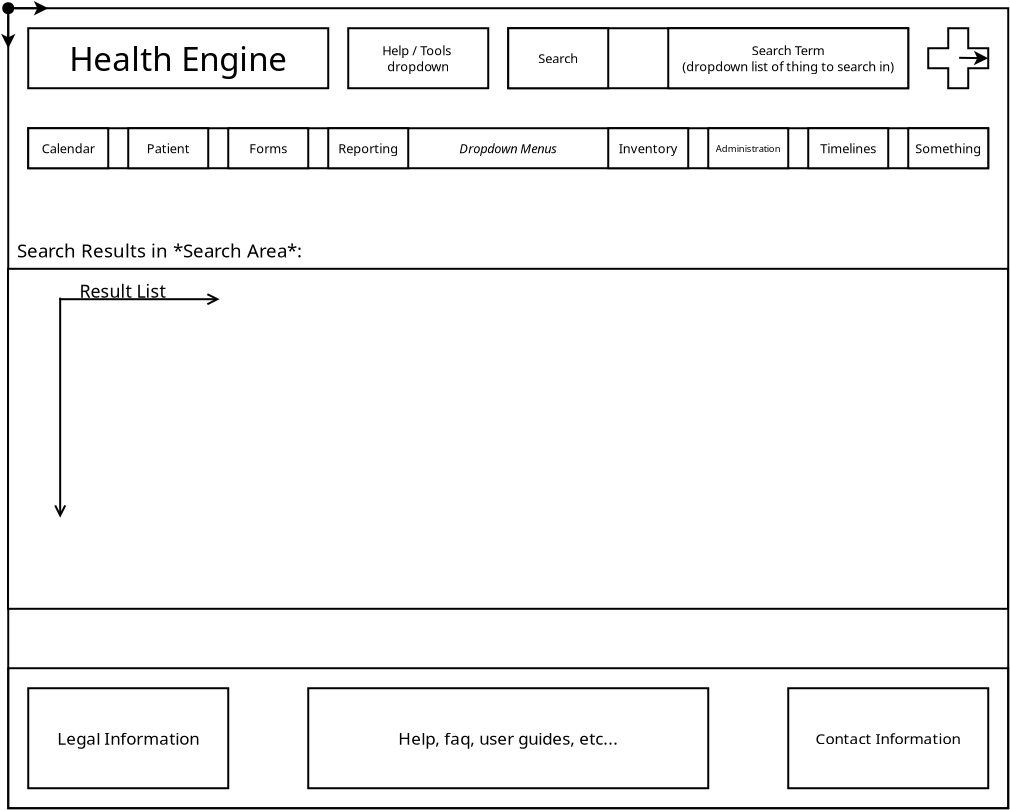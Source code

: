 <?xml version="1.0" encoding="UTF-8"?>
<dia:diagram xmlns:dia="http://www.lysator.liu.se/~alla/dia/">
  <dia:layer name="Background" visible="true" active="true">
    <dia:object type="Standard - Box" version="0" id="O0">
      <dia:attribute name="obj_pos">
        <dia:point val="6.147,2.972"/>
      </dia:attribute>
      <dia:attribute name="obj_bb">
        <dia:rectangle val="6.097,2.922;56.196,43.021"/>
      </dia:attribute>
      <dia:attribute name="elem_corner">
        <dia:point val="6.147,2.972"/>
      </dia:attribute>
      <dia:attribute name="elem_width">
        <dia:real val="50"/>
      </dia:attribute>
      <dia:attribute name="elem_height">
        <dia:real val="40"/>
      </dia:attribute>
      <dia:attribute name="border_width">
        <dia:real val="0.099"/>
      </dia:attribute>
      <dia:attribute name="show_background">
        <dia:boolean val="false"/>
      </dia:attribute>
    </dia:object>
    <dia:group>
      <dia:object type="Standard - Box" version="0" id="O1">
        <dia:attribute name="obj_pos">
          <dia:point val="6.147,35.972"/>
        </dia:attribute>
        <dia:attribute name="obj_bb">
          <dia:rectangle val="6.097,35.922;56.196,43.021"/>
        </dia:attribute>
        <dia:attribute name="elem_corner">
          <dia:point val="6.147,35.972"/>
        </dia:attribute>
        <dia:attribute name="elem_width">
          <dia:real val="50"/>
        </dia:attribute>
        <dia:attribute name="elem_height">
          <dia:real val="7"/>
        </dia:attribute>
        <dia:attribute name="border_width">
          <dia:real val="0.099"/>
        </dia:attribute>
        <dia:attribute name="show_background">
          <dia:boolean val="false"/>
        </dia:attribute>
      </dia:object>
      <dia:object type="Standard - Box" version="0" id="O2">
        <dia:attribute name="obj_pos">
          <dia:point val="7.147,36.972"/>
        </dia:attribute>
        <dia:attribute name="obj_bb">
          <dia:rectangle val="7.097,36.922;17.197,42.022"/>
        </dia:attribute>
        <dia:attribute name="elem_corner">
          <dia:point val="7.147,36.972"/>
        </dia:attribute>
        <dia:attribute name="elem_width">
          <dia:real val="10"/>
        </dia:attribute>
        <dia:attribute name="elem_height">
          <dia:real val="5"/>
        </dia:attribute>
        <dia:attribute name="show_background">
          <dia:boolean val="true"/>
        </dia:attribute>
      </dia:object>
      <dia:object type="Standard - Box" version="0" id="O3">
        <dia:attribute name="obj_pos">
          <dia:point val="21.147,36.972"/>
        </dia:attribute>
        <dia:attribute name="obj_bb">
          <dia:rectangle val="21.097,36.922;41.197,42.022"/>
        </dia:attribute>
        <dia:attribute name="elem_corner">
          <dia:point val="21.147,36.972"/>
        </dia:attribute>
        <dia:attribute name="elem_width">
          <dia:real val="20"/>
        </dia:attribute>
        <dia:attribute name="elem_height">
          <dia:real val="5"/>
        </dia:attribute>
        <dia:attribute name="show_background">
          <dia:boolean val="true"/>
        </dia:attribute>
      </dia:object>
      <dia:object type="Standard - Box" version="0" id="O4">
        <dia:attribute name="obj_pos">
          <dia:point val="45.147,36.972"/>
        </dia:attribute>
        <dia:attribute name="obj_bb">
          <dia:rectangle val="45.097,36.922;55.197,42.022"/>
        </dia:attribute>
        <dia:attribute name="elem_corner">
          <dia:point val="45.147,36.972"/>
        </dia:attribute>
        <dia:attribute name="elem_width">
          <dia:real val="10"/>
        </dia:attribute>
        <dia:attribute name="elem_height">
          <dia:real val="5"/>
        </dia:attribute>
        <dia:attribute name="show_background">
          <dia:boolean val="true"/>
        </dia:attribute>
      </dia:object>
      <dia:object type="Standard - Text" version="1" id="O5">
        <dia:attribute name="obj_pos">
          <dia:point val="50.147,39.472"/>
        </dia:attribute>
        <dia:attribute name="obj_bb">
          <dia:rectangle val="46.322,39.027;53.972,39.917"/>
        </dia:attribute>
        <dia:attribute name="text">
          <dia:composite type="text">
            <dia:attribute name="string">
              <dia:string>#Contact Information#</dia:string>
            </dia:attribute>
            <dia:attribute name="font">
              <dia:font family="sans" style="0" name="Helvetica"/>
            </dia:attribute>
            <dia:attribute name="height">
              <dia:real val="0.955"/>
            </dia:attribute>
            <dia:attribute name="pos">
              <dia:point val="50.147,39.737"/>
            </dia:attribute>
            <dia:attribute name="color">
              <dia:color val="#000000"/>
            </dia:attribute>
            <dia:attribute name="alignment">
              <dia:enum val="1"/>
            </dia:attribute>
          </dia:composite>
        </dia:attribute>
        <dia:attribute name="valign">
          <dia:enum val="2"/>
        </dia:attribute>
        <dia:connections>
          <dia:connection handle="0" to="O4" connection="8"/>
        </dia:connections>
      </dia:object>
      <dia:object type="Standard - Text" version="1" id="O6">
        <dia:attribute name="obj_pos">
          <dia:point val="31.147,39.472"/>
        </dia:attribute>
        <dia:attribute name="obj_bb">
          <dia:rectangle val="25.152,38.977;37.142,39.967"/>
        </dia:attribute>
        <dia:attribute name="text">
          <dia:composite type="text">
            <dia:attribute name="string">
              <dia:string>#Help, faq, user guides, etc...#</dia:string>
            </dia:attribute>
            <dia:attribute name="font">
              <dia:font family="sans" style="0" name="Helvetica"/>
            </dia:attribute>
            <dia:attribute name="height">
              <dia:real val="1.061"/>
            </dia:attribute>
            <dia:attribute name="pos">
              <dia:point val="31.147,39.767"/>
            </dia:attribute>
            <dia:attribute name="color">
              <dia:color val="#000000"/>
            </dia:attribute>
            <dia:attribute name="alignment">
              <dia:enum val="1"/>
            </dia:attribute>
          </dia:composite>
        </dia:attribute>
        <dia:attribute name="valign">
          <dia:enum val="2"/>
        </dia:attribute>
        <dia:connections>
          <dia:connection handle="0" to="O3" connection="8"/>
        </dia:connections>
      </dia:object>
      <dia:object type="Standard - Text" version="1" id="O7">
        <dia:attribute name="obj_pos">
          <dia:point val="12.147,39.472"/>
        </dia:attribute>
        <dia:attribute name="obj_bb">
          <dia:rectangle val="8.417,38.977;15.877,39.967"/>
        </dia:attribute>
        <dia:attribute name="text">
          <dia:composite type="text">
            <dia:attribute name="string">
              <dia:string>#Legal Information#</dia:string>
            </dia:attribute>
            <dia:attribute name="font">
              <dia:font family="sans" style="0" name="Helvetica"/>
            </dia:attribute>
            <dia:attribute name="height">
              <dia:real val="1.061"/>
            </dia:attribute>
            <dia:attribute name="pos">
              <dia:point val="12.147,39.767"/>
            </dia:attribute>
            <dia:attribute name="color">
              <dia:color val="#000000"/>
            </dia:attribute>
            <dia:attribute name="alignment">
              <dia:enum val="1"/>
            </dia:attribute>
          </dia:composite>
        </dia:attribute>
        <dia:attribute name="valign">
          <dia:enum val="2"/>
        </dia:attribute>
        <dia:connections>
          <dia:connection handle="0" to="O2" connection="8"/>
        </dia:connections>
      </dia:object>
    </dia:group>
    <dia:object type="Geometric - Swiss Cross" version="1" id="O8">
      <dia:attribute name="obj_pos">
        <dia:point val="52.147,3.972"/>
      </dia:attribute>
      <dia:attribute name="obj_bb">
        <dia:rectangle val="52.097,3.922;55.197,7.022"/>
      </dia:attribute>
      <dia:attribute name="meta">
        <dia:composite type="dict"/>
      </dia:attribute>
      <dia:attribute name="elem_corner">
        <dia:point val="52.147,3.972"/>
      </dia:attribute>
      <dia:attribute name="elem_width">
        <dia:real val="3"/>
      </dia:attribute>
      <dia:attribute name="elem_height">
        <dia:real val="3"/>
      </dia:attribute>
      <dia:attribute name="line_width">
        <dia:real val="0.1"/>
      </dia:attribute>
      <dia:attribute name="line_colour">
        <dia:color val="#000000"/>
      </dia:attribute>
      <dia:attribute name="fill_colour">
        <dia:color val="#ffffff"/>
      </dia:attribute>
      <dia:attribute name="show_background">
        <dia:boolean val="true"/>
      </dia:attribute>
      <dia:attribute name="line_style">
        <dia:enum val="0"/>
        <dia:real val="1"/>
      </dia:attribute>
      <dia:attribute name="flip_horizontal">
        <dia:boolean val="false"/>
      </dia:attribute>
      <dia:attribute name="flip_vertical">
        <dia:boolean val="false"/>
      </dia:attribute>
      <dia:attribute name="subscale">
        <dia:real val="1"/>
      </dia:attribute>
    </dia:object>
    <dia:object type="Standard - Box" version="0" id="O9">
      <dia:attribute name="obj_pos">
        <dia:point val="7.147,3.972"/>
      </dia:attribute>
      <dia:attribute name="obj_bb">
        <dia:rectangle val="7.097,3.922;22.197,7.022"/>
      </dia:attribute>
      <dia:attribute name="elem_corner">
        <dia:point val="7.147,3.972"/>
      </dia:attribute>
      <dia:attribute name="elem_width">
        <dia:real val="15"/>
      </dia:attribute>
      <dia:attribute name="elem_height">
        <dia:real val="3"/>
      </dia:attribute>
      <dia:attribute name="show_background">
        <dia:boolean val="true"/>
      </dia:attribute>
    </dia:object>
    <dia:object type="Standard - Text" version="1" id="O10">
      <dia:attribute name="obj_pos">
        <dia:point val="14.647,5.472"/>
      </dia:attribute>
      <dia:attribute name="obj_bb">
        <dia:rectangle val="8.851,4.511;20.443,6.433"/>
      </dia:attribute>
      <dia:attribute name="text">
        <dia:composite type="text">
          <dia:attribute name="string">
            <dia:string>#Health Engine#</dia:string>
          </dia:attribute>
          <dia:attribute name="font">
            <dia:font family="sans" style="0" name="Helvetica"/>
          </dia:attribute>
          <dia:attribute name="height">
            <dia:real val="2.064"/>
          </dia:attribute>
          <dia:attribute name="pos">
            <dia:point val="14.647,6.043"/>
          </dia:attribute>
          <dia:attribute name="color">
            <dia:color val="#000000"/>
          </dia:attribute>
          <dia:attribute name="alignment">
            <dia:enum val="1"/>
          </dia:attribute>
        </dia:composite>
      </dia:attribute>
      <dia:attribute name="valign">
        <dia:enum val="2"/>
      </dia:attribute>
      <dia:connections>
        <dia:connection handle="0" to="O9" connection="8"/>
      </dia:connections>
    </dia:object>
    <dia:object type="Standard - Ellipse" version="0" id="O11">
      <dia:attribute name="obj_pos">
        <dia:point val="5.897,2.722"/>
      </dia:attribute>
      <dia:attribute name="obj_bb">
        <dia:rectangle val="5.847,2.672;6.446,3.271"/>
      </dia:attribute>
      <dia:attribute name="elem_corner">
        <dia:point val="5.897,2.722"/>
      </dia:attribute>
      <dia:attribute name="elem_width">
        <dia:real val="0.5"/>
      </dia:attribute>
      <dia:attribute name="elem_height">
        <dia:real val="0.5"/>
      </dia:attribute>
      <dia:attribute name="border_width">
        <dia:real val="0.099"/>
      </dia:attribute>
      <dia:attribute name="inner_color">
        <dia:color val="#000000"/>
      </dia:attribute>
    </dia:object>
    <dia:object type="Standard - Line" version="0" id="O12">
      <dia:attribute name="obj_pos">
        <dia:point val="6.147,3.271"/>
      </dia:attribute>
      <dia:attribute name="obj_bb">
        <dia:rectangle val="5.785,3.221;6.509,5.084"/>
      </dia:attribute>
      <dia:attribute name="conn_endpoints">
        <dia:point val="6.147,3.271"/>
        <dia:point val="6.147,4.972"/>
      </dia:attribute>
      <dia:attribute name="numcp">
        <dia:int val="1"/>
      </dia:attribute>
      <dia:attribute name="end_arrow">
        <dia:enum val="22"/>
      </dia:attribute>
      <dia:attribute name="end_arrow_length">
        <dia:real val="0.5"/>
      </dia:attribute>
      <dia:attribute name="end_arrow_width">
        <dia:real val="0.5"/>
      </dia:attribute>
      <dia:connections>
        <dia:connection handle="0" to="O11" connection="8"/>
      </dia:connections>
    </dia:object>
    <dia:object type="Standard - Line" version="0" id="O13">
      <dia:attribute name="obj_pos">
        <dia:point val="6.446,2.972"/>
      </dia:attribute>
      <dia:attribute name="obj_bb">
        <dia:rectangle val="6.396,2.61;8.259,3.334"/>
      </dia:attribute>
      <dia:attribute name="conn_endpoints">
        <dia:point val="6.446,2.972"/>
        <dia:point val="8.147,2.972"/>
      </dia:attribute>
      <dia:attribute name="numcp">
        <dia:int val="1"/>
      </dia:attribute>
      <dia:attribute name="end_arrow">
        <dia:enum val="22"/>
      </dia:attribute>
      <dia:attribute name="end_arrow_length">
        <dia:real val="0.5"/>
      </dia:attribute>
      <dia:attribute name="end_arrow_width">
        <dia:real val="0.5"/>
      </dia:attribute>
      <dia:connections>
        <dia:connection handle="0" to="O11" connection="8"/>
      </dia:connections>
    </dia:object>
    <dia:object type="Standard - Line" version="0" id="O14">
      <dia:attribute name="obj_pos">
        <dia:point val="53.69,5.45"/>
      </dia:attribute>
      <dia:attribute name="obj_bb">
        <dia:rectangle val="53.639,5.101;55.259,5.824"/>
      </dia:attribute>
      <dia:attribute name="conn_endpoints">
        <dia:point val="53.69,5.45"/>
        <dia:point val="55.147,5.472"/>
      </dia:attribute>
      <dia:attribute name="numcp">
        <dia:int val="1"/>
      </dia:attribute>
      <dia:attribute name="end_arrow">
        <dia:enum val="22"/>
      </dia:attribute>
      <dia:attribute name="end_arrow_length">
        <dia:real val="0.5"/>
      </dia:attribute>
      <dia:attribute name="end_arrow_width">
        <dia:real val="0.5"/>
      </dia:attribute>
      <dia:connections>
        <dia:connection handle="0" to="O8" connection="46"/>
        <dia:connection handle="1" to="O8" connection="18"/>
      </dia:connections>
    </dia:object>
    <dia:object type="Standard - Box" version="0" id="O15">
      <dia:attribute name="obj_pos">
        <dia:point val="31.147,3.972"/>
      </dia:attribute>
      <dia:attribute name="obj_bb">
        <dia:rectangle val="31.097,3.922;51.197,7.022"/>
      </dia:attribute>
      <dia:attribute name="elem_corner">
        <dia:point val="31.147,3.972"/>
      </dia:attribute>
      <dia:attribute name="elem_width">
        <dia:real val="20"/>
      </dia:attribute>
      <dia:attribute name="elem_height">
        <dia:real val="3"/>
      </dia:attribute>
      <dia:attribute name="show_background">
        <dia:boolean val="true"/>
      </dia:attribute>
    </dia:object>
    <dia:object type="Standard - Box" version="0" id="O16">
      <dia:attribute name="obj_pos">
        <dia:point val="31.147,3.972"/>
      </dia:attribute>
      <dia:attribute name="obj_bb">
        <dia:rectangle val="31.097,3.922;36.197,7.022"/>
      </dia:attribute>
      <dia:attribute name="elem_corner">
        <dia:point val="31.147,3.972"/>
      </dia:attribute>
      <dia:attribute name="elem_width">
        <dia:real val="5"/>
      </dia:attribute>
      <dia:attribute name="elem_height">
        <dia:real val="3"/>
      </dia:attribute>
      <dia:attribute name="show_background">
        <dia:boolean val="true"/>
      </dia:attribute>
    </dia:object>
    <dia:object type="Standard - Box" version="0" id="O17">
      <dia:attribute name="obj_pos">
        <dia:point val="39.147,3.972"/>
      </dia:attribute>
      <dia:attribute name="obj_bb">
        <dia:rectangle val="39.097,3.922;51.197,7.022"/>
      </dia:attribute>
      <dia:attribute name="elem_corner">
        <dia:point val="39.147,3.972"/>
      </dia:attribute>
      <dia:attribute name="elem_width">
        <dia:real val="12"/>
      </dia:attribute>
      <dia:attribute name="elem_height">
        <dia:real val="3"/>
      </dia:attribute>
      <dia:attribute name="show_background">
        <dia:boolean val="true"/>
      </dia:attribute>
    </dia:object>
    <dia:object type="Standard - Text" version="1" id="O18">
      <dia:attribute name="obj_pos">
        <dia:point val="45.147,5.472"/>
      </dia:attribute>
      <dia:attribute name="obj_bb">
        <dia:rectangle val="39.423,4.699;50.871,6.244"/>
      </dia:attribute>
      <dia:attribute name="text">
        <dia:composite type="text">
          <dia:attribute name="string">
            <dia:string>#Search Term
(dropdown list of thing to search in)#</dia:string>
          </dia:attribute>
          <dia:attribute name="font">
            <dia:font family="sans" style="0" name="Helvetica"/>
          </dia:attribute>
          <dia:attribute name="height">
            <dia:real val="0.8"/>
          </dia:attribute>
          <dia:attribute name="pos">
            <dia:point val="45.147,5.294"/>
          </dia:attribute>
          <dia:attribute name="color">
            <dia:color val="#000000"/>
          </dia:attribute>
          <dia:attribute name="alignment">
            <dia:enum val="1"/>
          </dia:attribute>
        </dia:composite>
      </dia:attribute>
      <dia:attribute name="valign">
        <dia:enum val="2"/>
      </dia:attribute>
      <dia:connections>
        <dia:connection handle="0" to="O17" connection="8"/>
      </dia:connections>
    </dia:object>
    <dia:object type="Standard - Text" version="1" id="O19">
      <dia:attribute name="obj_pos">
        <dia:point val="33.647,5.472"/>
      </dia:attribute>
      <dia:attribute name="obj_bb">
        <dia:rectangle val="32.547,5.099;34.747,5.844"/>
      </dia:attribute>
      <dia:attribute name="text">
        <dia:composite type="text">
          <dia:attribute name="string">
            <dia:string>#Search#</dia:string>
          </dia:attribute>
          <dia:attribute name="font">
            <dia:font family="sans" style="0" name="Helvetica"/>
          </dia:attribute>
          <dia:attribute name="height">
            <dia:real val="0.8"/>
          </dia:attribute>
          <dia:attribute name="pos">
            <dia:point val="33.647,5.694"/>
          </dia:attribute>
          <dia:attribute name="color">
            <dia:color val="#000000"/>
          </dia:attribute>
          <dia:attribute name="alignment">
            <dia:enum val="1"/>
          </dia:attribute>
        </dia:composite>
      </dia:attribute>
      <dia:attribute name="valign">
        <dia:enum val="2"/>
      </dia:attribute>
      <dia:connections>
        <dia:connection handle="0" to="O16" connection="8"/>
      </dia:connections>
    </dia:object>
    <dia:object type="Standard - Box" version="0" id="O20">
      <dia:attribute name="obj_pos">
        <dia:point val="23.147,3.972"/>
      </dia:attribute>
      <dia:attribute name="obj_bb">
        <dia:rectangle val="23.097,3.922;30.197,7.022"/>
      </dia:attribute>
      <dia:attribute name="elem_corner">
        <dia:point val="23.147,3.972"/>
      </dia:attribute>
      <dia:attribute name="elem_width">
        <dia:real val="7"/>
      </dia:attribute>
      <dia:attribute name="elem_height">
        <dia:real val="3"/>
      </dia:attribute>
      <dia:attribute name="show_background">
        <dia:boolean val="true"/>
      </dia:attribute>
    </dia:object>
    <dia:object type="Standard - Text" version="1" id="O21">
      <dia:attribute name="obj_pos">
        <dia:point val="26.647,5.472"/>
      </dia:attribute>
      <dia:attribute name="obj_bb">
        <dia:rectangle val="24.716,4.699;28.578,6.244"/>
      </dia:attribute>
      <dia:attribute name="text">
        <dia:composite type="text">
          <dia:attribute name="string">
            <dia:string>#Help / Tools 
dropdown#</dia:string>
          </dia:attribute>
          <dia:attribute name="font">
            <dia:font family="sans" style="0" name="Helvetica"/>
          </dia:attribute>
          <dia:attribute name="height">
            <dia:real val="0.8"/>
          </dia:attribute>
          <dia:attribute name="pos">
            <dia:point val="26.647,5.294"/>
          </dia:attribute>
          <dia:attribute name="color">
            <dia:color val="#000000"/>
          </dia:attribute>
          <dia:attribute name="alignment">
            <dia:enum val="1"/>
          </dia:attribute>
        </dia:composite>
      </dia:attribute>
      <dia:attribute name="valign">
        <dia:enum val="2"/>
      </dia:attribute>
      <dia:connections>
        <dia:connection handle="0" to="O20" connection="8"/>
      </dia:connections>
    </dia:object>
    <dia:object type="Standard - Box" version="0" id="O22">
      <dia:attribute name="obj_pos">
        <dia:point val="7.147,8.972"/>
      </dia:attribute>
      <dia:attribute name="obj_bb">
        <dia:rectangle val="7.097,8.922;55.197,11.022"/>
      </dia:attribute>
      <dia:attribute name="elem_corner">
        <dia:point val="7.147,8.972"/>
      </dia:attribute>
      <dia:attribute name="elem_width">
        <dia:real val="48"/>
      </dia:attribute>
      <dia:attribute name="elem_height">
        <dia:real val="2"/>
      </dia:attribute>
      <dia:attribute name="show_background">
        <dia:boolean val="true"/>
      </dia:attribute>
    </dia:object>
    <dia:object type="Standard - Box" version="0" id="O23">
      <dia:attribute name="obj_pos">
        <dia:point val="7.147,8.972"/>
      </dia:attribute>
      <dia:attribute name="obj_bb">
        <dia:rectangle val="7.097,8.922;11.197,11.022"/>
      </dia:attribute>
      <dia:attribute name="elem_corner">
        <dia:point val="7.147,8.972"/>
      </dia:attribute>
      <dia:attribute name="elem_width">
        <dia:real val="4"/>
      </dia:attribute>
      <dia:attribute name="elem_height">
        <dia:real val="2"/>
      </dia:attribute>
      <dia:attribute name="show_background">
        <dia:boolean val="true"/>
      </dia:attribute>
    </dia:object>
    <dia:object type="Standard - Text" version="1" id="O24">
      <dia:attribute name="obj_pos">
        <dia:point val="9.147,9.972"/>
      </dia:attribute>
      <dia:attribute name="obj_bb">
        <dia:rectangle val="7.707,9.599;10.587,10.344"/>
      </dia:attribute>
      <dia:attribute name="text">
        <dia:composite type="text">
          <dia:attribute name="string">
            <dia:string>#Calendar#</dia:string>
          </dia:attribute>
          <dia:attribute name="font">
            <dia:font family="sans" style="0" name="Helvetica"/>
          </dia:attribute>
          <dia:attribute name="height">
            <dia:real val="0.8"/>
          </dia:attribute>
          <dia:attribute name="pos">
            <dia:point val="9.147,10.194"/>
          </dia:attribute>
          <dia:attribute name="color">
            <dia:color val="#000000"/>
          </dia:attribute>
          <dia:attribute name="alignment">
            <dia:enum val="1"/>
          </dia:attribute>
        </dia:composite>
      </dia:attribute>
      <dia:attribute name="valign">
        <dia:enum val="2"/>
      </dia:attribute>
      <dia:connections>
        <dia:connection handle="0" to="O23" connection="8"/>
      </dia:connections>
    </dia:object>
    <dia:object type="Standard - Text" version="1" id="O25">
      <dia:attribute name="obj_pos">
        <dia:point val="31.147,9.972"/>
      </dia:attribute>
      <dia:attribute name="obj_bb">
        <dia:rectangle val="28.359,9.599;33.934,10.344"/>
      </dia:attribute>
      <dia:attribute name="text">
        <dia:composite type="text">
          <dia:attribute name="string">
            <dia:string>#Dropdown Menus#</dia:string>
          </dia:attribute>
          <dia:attribute name="font">
            <dia:font family="sans" style="8" name="Helvetica-Oblique"/>
          </dia:attribute>
          <dia:attribute name="height">
            <dia:real val="0.8"/>
          </dia:attribute>
          <dia:attribute name="pos">
            <dia:point val="31.147,10.194"/>
          </dia:attribute>
          <dia:attribute name="color">
            <dia:color val="#000000"/>
          </dia:attribute>
          <dia:attribute name="alignment">
            <dia:enum val="1"/>
          </dia:attribute>
        </dia:composite>
      </dia:attribute>
      <dia:attribute name="valign">
        <dia:enum val="2"/>
      </dia:attribute>
      <dia:connections>
        <dia:connection handle="0" to="O22" connection="8"/>
      </dia:connections>
    </dia:object>
    <dia:object type="Standard - Box" version="0" id="O26">
      <dia:attribute name="obj_pos">
        <dia:point val="12.147,8.972"/>
      </dia:attribute>
      <dia:attribute name="obj_bb">
        <dia:rectangle val="12.097,8.922;16.197,11.022"/>
      </dia:attribute>
      <dia:attribute name="elem_corner">
        <dia:point val="12.147,8.972"/>
      </dia:attribute>
      <dia:attribute name="elem_width">
        <dia:real val="4"/>
      </dia:attribute>
      <dia:attribute name="elem_height">
        <dia:real val="2"/>
      </dia:attribute>
      <dia:attribute name="show_background">
        <dia:boolean val="true"/>
      </dia:attribute>
    </dia:object>
    <dia:object type="Standard - Text" version="1" id="O27">
      <dia:attribute name="obj_pos">
        <dia:point val="14.147,9.972"/>
      </dia:attribute>
      <dia:attribute name="obj_bb">
        <dia:rectangle val="13.033,9.599;15.261,10.344"/>
      </dia:attribute>
      <dia:attribute name="text">
        <dia:composite type="text">
          <dia:attribute name="string">
            <dia:string>#Patient#</dia:string>
          </dia:attribute>
          <dia:attribute name="font">
            <dia:font family="sans" style="0" name="Helvetica"/>
          </dia:attribute>
          <dia:attribute name="height">
            <dia:real val="0.8"/>
          </dia:attribute>
          <dia:attribute name="pos">
            <dia:point val="14.147,10.194"/>
          </dia:attribute>
          <dia:attribute name="color">
            <dia:color val="#000000"/>
          </dia:attribute>
          <dia:attribute name="alignment">
            <dia:enum val="1"/>
          </dia:attribute>
        </dia:composite>
      </dia:attribute>
      <dia:attribute name="valign">
        <dia:enum val="2"/>
      </dia:attribute>
      <dia:connections>
        <dia:connection handle="0" to="O26" connection="8"/>
      </dia:connections>
    </dia:object>
    <dia:object type="Standard - Box" version="0" id="O28">
      <dia:attribute name="obj_pos">
        <dia:point val="17.147,8.972"/>
      </dia:attribute>
      <dia:attribute name="obj_bb">
        <dia:rectangle val="17.097,8.922;21.197,11.022"/>
      </dia:attribute>
      <dia:attribute name="elem_corner">
        <dia:point val="17.147,8.972"/>
      </dia:attribute>
      <dia:attribute name="elem_width">
        <dia:real val="4"/>
      </dia:attribute>
      <dia:attribute name="elem_height">
        <dia:real val="2"/>
      </dia:attribute>
      <dia:attribute name="show_background">
        <dia:boolean val="true"/>
      </dia:attribute>
    </dia:object>
    <dia:object type="Standard - Text" version="1" id="O29">
      <dia:attribute name="obj_pos">
        <dia:point val="19.147,9.972"/>
      </dia:attribute>
      <dia:attribute name="obj_bb">
        <dia:rectangle val="18.174,9.599;20.119,10.344"/>
      </dia:attribute>
      <dia:attribute name="text">
        <dia:composite type="text">
          <dia:attribute name="string">
            <dia:string>#Forms#</dia:string>
          </dia:attribute>
          <dia:attribute name="font">
            <dia:font family="sans" style="0" name="Helvetica"/>
          </dia:attribute>
          <dia:attribute name="height">
            <dia:real val="0.8"/>
          </dia:attribute>
          <dia:attribute name="pos">
            <dia:point val="19.147,10.194"/>
          </dia:attribute>
          <dia:attribute name="color">
            <dia:color val="#000000"/>
          </dia:attribute>
          <dia:attribute name="alignment">
            <dia:enum val="1"/>
          </dia:attribute>
        </dia:composite>
      </dia:attribute>
      <dia:attribute name="valign">
        <dia:enum val="2"/>
      </dia:attribute>
      <dia:connections>
        <dia:connection handle="0" to="O28" connection="8"/>
      </dia:connections>
    </dia:object>
    <dia:object type="Standard - Box" version="0" id="O30">
      <dia:attribute name="obj_pos">
        <dia:point val="22.147,8.972"/>
      </dia:attribute>
      <dia:attribute name="obj_bb">
        <dia:rectangle val="22.097,8.922;26.197,11.022"/>
      </dia:attribute>
      <dia:attribute name="elem_corner">
        <dia:point val="22.147,8.972"/>
      </dia:attribute>
      <dia:attribute name="elem_width">
        <dia:real val="4"/>
      </dia:attribute>
      <dia:attribute name="elem_height">
        <dia:real val="2"/>
      </dia:attribute>
      <dia:attribute name="show_background">
        <dia:boolean val="true"/>
      </dia:attribute>
    </dia:object>
    <dia:object type="Standard - Text" version="1" id="O31">
      <dia:attribute name="obj_pos">
        <dia:point val="24.147,9.972"/>
      </dia:attribute>
      <dia:attribute name="obj_bb">
        <dia:rectangle val="22.589,9.599;25.704,10.344"/>
      </dia:attribute>
      <dia:attribute name="text">
        <dia:composite type="text">
          <dia:attribute name="string">
            <dia:string>#Reporting#</dia:string>
          </dia:attribute>
          <dia:attribute name="font">
            <dia:font family="sans" style="0" name="Helvetica"/>
          </dia:attribute>
          <dia:attribute name="height">
            <dia:real val="0.8"/>
          </dia:attribute>
          <dia:attribute name="pos">
            <dia:point val="24.147,10.194"/>
          </dia:attribute>
          <dia:attribute name="color">
            <dia:color val="#000000"/>
          </dia:attribute>
          <dia:attribute name="alignment">
            <dia:enum val="1"/>
          </dia:attribute>
        </dia:composite>
      </dia:attribute>
      <dia:attribute name="valign">
        <dia:enum val="2"/>
      </dia:attribute>
      <dia:connections>
        <dia:connection handle="0" to="O30" connection="8"/>
      </dia:connections>
    </dia:object>
    <dia:object type="Standard - Box" version="0" id="O32">
      <dia:attribute name="obj_pos">
        <dia:point val="36.147,8.972"/>
      </dia:attribute>
      <dia:attribute name="obj_bb">
        <dia:rectangle val="36.097,8.922;40.197,11.022"/>
      </dia:attribute>
      <dia:attribute name="elem_corner">
        <dia:point val="36.147,8.972"/>
      </dia:attribute>
      <dia:attribute name="elem_width">
        <dia:real val="4"/>
      </dia:attribute>
      <dia:attribute name="elem_height">
        <dia:real val="2"/>
      </dia:attribute>
      <dia:attribute name="show_background">
        <dia:boolean val="true"/>
      </dia:attribute>
    </dia:object>
    <dia:object type="Standard - Text" version="1" id="O33">
      <dia:attribute name="obj_pos">
        <dia:point val="38.147,9.972"/>
      </dia:attribute>
      <dia:attribute name="obj_bb">
        <dia:rectangle val="36.617,9.599;39.677,10.344"/>
      </dia:attribute>
      <dia:attribute name="text">
        <dia:composite type="text">
          <dia:attribute name="string">
            <dia:string>#Inventory#</dia:string>
          </dia:attribute>
          <dia:attribute name="font">
            <dia:font family="sans" style="0" name="Helvetica"/>
          </dia:attribute>
          <dia:attribute name="height">
            <dia:real val="0.8"/>
          </dia:attribute>
          <dia:attribute name="pos">
            <dia:point val="38.147,10.194"/>
          </dia:attribute>
          <dia:attribute name="color">
            <dia:color val="#000000"/>
          </dia:attribute>
          <dia:attribute name="alignment">
            <dia:enum val="1"/>
          </dia:attribute>
        </dia:composite>
      </dia:attribute>
      <dia:attribute name="valign">
        <dia:enum val="2"/>
      </dia:attribute>
      <dia:connections>
        <dia:connection handle="0" to="O32" connection="8"/>
      </dia:connections>
    </dia:object>
    <dia:object type="Standard - Box" version="0" id="O34">
      <dia:attribute name="obj_pos">
        <dia:point val="41.147,8.972"/>
      </dia:attribute>
      <dia:attribute name="obj_bb">
        <dia:rectangle val="41.097,8.922;45.197,11.022"/>
      </dia:attribute>
      <dia:attribute name="elem_corner">
        <dia:point val="41.147,8.972"/>
      </dia:attribute>
      <dia:attribute name="elem_width">
        <dia:real val="4"/>
      </dia:attribute>
      <dia:attribute name="elem_height">
        <dia:real val="2"/>
      </dia:attribute>
      <dia:attribute name="show_background">
        <dia:boolean val="true"/>
      </dia:attribute>
    </dia:object>
    <dia:object type="Standard - Text" version="1" id="O35">
      <dia:attribute name="obj_pos">
        <dia:point val="43.147,9.972"/>
      </dia:attribute>
      <dia:attribute name="obj_bb">
        <dia:rectangle val="41.428,9.698;44.866,10.246"/>
      </dia:attribute>
      <dia:attribute name="text">
        <dia:composite type="text">
          <dia:attribute name="string">
            <dia:string>#Administration#</dia:string>
          </dia:attribute>
          <dia:attribute name="font">
            <dia:font family="sans" style="0" name="Helvetica"/>
          </dia:attribute>
          <dia:attribute name="height">
            <dia:real val="0.588"/>
          </dia:attribute>
          <dia:attribute name="pos">
            <dia:point val="43.147,10.136"/>
          </dia:attribute>
          <dia:attribute name="color">
            <dia:color val="#000000"/>
          </dia:attribute>
          <dia:attribute name="alignment">
            <dia:enum val="1"/>
          </dia:attribute>
        </dia:composite>
      </dia:attribute>
      <dia:attribute name="valign">
        <dia:enum val="2"/>
      </dia:attribute>
      <dia:connections>
        <dia:connection handle="0" to="O34" connection="8"/>
      </dia:connections>
    </dia:object>
    <dia:object type="Standard - Box" version="0" id="O36">
      <dia:attribute name="obj_pos">
        <dia:point val="46.147,8.972"/>
      </dia:attribute>
      <dia:attribute name="obj_bb">
        <dia:rectangle val="46.097,8.922;50.197,11.022"/>
      </dia:attribute>
      <dia:attribute name="elem_corner">
        <dia:point val="46.147,8.972"/>
      </dia:attribute>
      <dia:attribute name="elem_width">
        <dia:real val="4"/>
      </dia:attribute>
      <dia:attribute name="elem_height">
        <dia:real val="2"/>
      </dia:attribute>
      <dia:attribute name="show_background">
        <dia:boolean val="true"/>
      </dia:attribute>
    </dia:object>
    <dia:object type="Standard - Text" version="1" id="O37">
      <dia:attribute name="obj_pos">
        <dia:point val="48.147,9.972"/>
      </dia:attribute>
      <dia:attribute name="obj_bb">
        <dia:rectangle val="46.621,9.599;49.673,10.344"/>
      </dia:attribute>
      <dia:attribute name="text">
        <dia:composite type="text">
          <dia:attribute name="string">
            <dia:string>#Timelines#</dia:string>
          </dia:attribute>
          <dia:attribute name="font">
            <dia:font family="sans" style="0" name="Helvetica"/>
          </dia:attribute>
          <dia:attribute name="height">
            <dia:real val="0.8"/>
          </dia:attribute>
          <dia:attribute name="pos">
            <dia:point val="48.147,10.194"/>
          </dia:attribute>
          <dia:attribute name="color">
            <dia:color val="#000000"/>
          </dia:attribute>
          <dia:attribute name="alignment">
            <dia:enum val="1"/>
          </dia:attribute>
        </dia:composite>
      </dia:attribute>
      <dia:attribute name="valign">
        <dia:enum val="2"/>
      </dia:attribute>
      <dia:connections>
        <dia:connection handle="0" to="O36" connection="8"/>
      </dia:connections>
    </dia:object>
    <dia:object type="Standard - Box" version="0" id="O38">
      <dia:attribute name="obj_pos">
        <dia:point val="51.147,8.972"/>
      </dia:attribute>
      <dia:attribute name="obj_bb">
        <dia:rectangle val="51.097,8.922;55.197,11.022"/>
      </dia:attribute>
      <dia:attribute name="elem_corner">
        <dia:point val="51.147,8.972"/>
      </dia:attribute>
      <dia:attribute name="elem_width">
        <dia:real val="4"/>
      </dia:attribute>
      <dia:attribute name="elem_height">
        <dia:real val="2"/>
      </dia:attribute>
      <dia:attribute name="show_background">
        <dia:boolean val="true"/>
      </dia:attribute>
    </dia:object>
    <dia:object type="Standard - Text" version="1" id="O39">
      <dia:attribute name="obj_pos">
        <dia:point val="53.147,9.972"/>
      </dia:attribute>
      <dia:attribute name="obj_bb">
        <dia:rectangle val="51.416,9.599;54.878,10.344"/>
      </dia:attribute>
      <dia:attribute name="text">
        <dia:composite type="text">
          <dia:attribute name="string">
            <dia:string>#Something#</dia:string>
          </dia:attribute>
          <dia:attribute name="font">
            <dia:font family="sans" style="0" name="Helvetica"/>
          </dia:attribute>
          <dia:attribute name="height">
            <dia:real val="0.8"/>
          </dia:attribute>
          <dia:attribute name="pos">
            <dia:point val="53.147,10.194"/>
          </dia:attribute>
          <dia:attribute name="color">
            <dia:color val="#000000"/>
          </dia:attribute>
          <dia:attribute name="alignment">
            <dia:enum val="1"/>
          </dia:attribute>
        </dia:composite>
      </dia:attribute>
      <dia:attribute name="valign">
        <dia:enum val="2"/>
      </dia:attribute>
      <dia:connections>
        <dia:connection handle="0" to="O38" connection="8"/>
      </dia:connections>
    </dia:object>
    <dia:object type="Standard - Text" version="1" id="O40">
      <dia:attribute name="obj_pos">
        <dia:point val="6.58,15.068"/>
      </dia:attribute>
      <dia:attribute name="obj_bb">
        <dia:rectangle val="6.58,14.526;21.782,15.611"/>
      </dia:attribute>
      <dia:attribute name="text">
        <dia:composite type="text">
          <dia:attribute name="string">
            <dia:string>#Search Results in *Search Area*:#</dia:string>
          </dia:attribute>
          <dia:attribute name="font">
            <dia:font family="sans" style="0" name="Helvetica"/>
          </dia:attribute>
          <dia:attribute name="height">
            <dia:real val="1.167"/>
          </dia:attribute>
          <dia:attribute name="pos">
            <dia:point val="6.58,15.391"/>
          </dia:attribute>
          <dia:attribute name="color">
            <dia:color val="#000000"/>
          </dia:attribute>
          <dia:attribute name="alignment">
            <dia:enum val="0"/>
          </dia:attribute>
        </dia:composite>
      </dia:attribute>
      <dia:attribute name="valign">
        <dia:enum val="2"/>
      </dia:attribute>
    </dia:object>
    <dia:object type="Standard - Box" version="0" id="O41">
      <dia:attribute name="obj_pos">
        <dia:point val="6.137,16"/>
      </dia:attribute>
      <dia:attribute name="obj_bb">
        <dia:rectangle val="6.087,15.95;56.187,33.05"/>
      </dia:attribute>
      <dia:attribute name="elem_corner">
        <dia:point val="6.137,16"/>
      </dia:attribute>
      <dia:attribute name="elem_width">
        <dia:real val="50"/>
      </dia:attribute>
      <dia:attribute name="elem_height">
        <dia:real val="17"/>
      </dia:attribute>
      <dia:attribute name="show_background">
        <dia:boolean val="true"/>
      </dia:attribute>
    </dia:object>
    <dia:object type="Standard - Line" version="0" id="O42">
      <dia:attribute name="obj_pos">
        <dia:point val="8.744,17.443"/>
      </dia:attribute>
      <dia:attribute name="obj_bb">
        <dia:rectangle val="8.413,17.393;9.075,28.555"/>
      </dia:attribute>
      <dia:attribute name="conn_endpoints">
        <dia:point val="8.744,17.443"/>
        <dia:point val="8.744,28.443"/>
      </dia:attribute>
      <dia:attribute name="numcp">
        <dia:int val="1"/>
      </dia:attribute>
      <dia:attribute name="end_arrow">
        <dia:enum val="1"/>
      </dia:attribute>
      <dia:attribute name="end_arrow_length">
        <dia:real val="0.5"/>
      </dia:attribute>
      <dia:attribute name="end_arrow_width">
        <dia:real val="0.5"/>
      </dia:attribute>
    </dia:object>
    <dia:object type="Standard - Line" version="0" id="O43">
      <dia:attribute name="obj_pos">
        <dia:point val="8.714,17.521"/>
      </dia:attribute>
      <dia:attribute name="obj_bb">
        <dia:rectangle val="8.664,17.191;16.826,17.852"/>
      </dia:attribute>
      <dia:attribute name="conn_endpoints">
        <dia:point val="8.714,17.521"/>
        <dia:point val="16.714,17.521"/>
      </dia:attribute>
      <dia:attribute name="numcp">
        <dia:int val="1"/>
      </dia:attribute>
      <dia:attribute name="end_arrow">
        <dia:enum val="1"/>
      </dia:attribute>
      <dia:attribute name="end_arrow_length">
        <dia:real val="0.5"/>
      </dia:attribute>
      <dia:attribute name="end_arrow_width">
        <dia:real val="0.5"/>
      </dia:attribute>
    </dia:object>
    <dia:object type="Standard - Text" version="1" id="O44">
      <dia:attribute name="obj_pos">
        <dia:point val="9.714,17.453"/>
      </dia:attribute>
      <dia:attribute name="obj_bb">
        <dia:rectangle val="9.714,16.626;14.314,17.663"/>
      </dia:attribute>
      <dia:attribute name="text">
        <dia:composite type="text">
          <dia:attribute name="string">
            <dia:string>#Result List#</dia:string>
          </dia:attribute>
          <dia:attribute name="font">
            <dia:font family="sans" style="0" name="Helvetica"/>
          </dia:attribute>
          <dia:attribute name="height">
            <dia:real val="1.114"/>
          </dia:attribute>
          <dia:attribute name="pos">
            <dia:point val="9.714,17.453"/>
          </dia:attribute>
          <dia:attribute name="color">
            <dia:color val="#000000"/>
          </dia:attribute>
          <dia:attribute name="alignment">
            <dia:enum val="0"/>
          </dia:attribute>
        </dia:composite>
      </dia:attribute>
      <dia:attribute name="valign">
        <dia:enum val="3"/>
      </dia:attribute>
    </dia:object>
  </dia:layer>
</dia:diagram>
